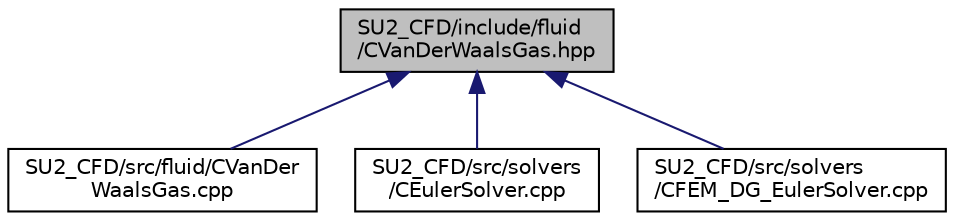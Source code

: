 digraph "SU2_CFD/include/fluid/CVanDerWaalsGas.hpp"
{
 // LATEX_PDF_SIZE
  edge [fontname="Helvetica",fontsize="10",labelfontname="Helvetica",labelfontsize="10"];
  node [fontname="Helvetica",fontsize="10",shape=record];
  Node1 [label="SU2_CFD/include/fluid\l/CVanDerWaalsGas.hpp",height=0.2,width=0.4,color="black", fillcolor="grey75", style="filled", fontcolor="black",tooltip="Declaration of the Polytropic Van der Waals model."];
  Node1 -> Node2 [dir="back",color="midnightblue",fontsize="10",style="solid",fontname="Helvetica"];
  Node2 [label="SU2_CFD/src/fluid/CVanDer\lWaalsGas.cpp",height=0.2,width=0.4,color="black", fillcolor="white", style="filled",URL="$CVanDerWaalsGas_8cpp.html",tooltip="Source of the Polytropic Van der Waals model."];
  Node1 -> Node3 [dir="back",color="midnightblue",fontsize="10",style="solid",fontname="Helvetica"];
  Node3 [label="SU2_CFD/src/solvers\l/CEulerSolver.cpp",height=0.2,width=0.4,color="black", fillcolor="white", style="filled",URL="$CEulerSolver_8cpp.html",tooltip="Main subroutines for solving Finite-Volume Euler flow problems."];
  Node1 -> Node4 [dir="back",color="midnightblue",fontsize="10",style="solid",fontname="Helvetica"];
  Node4 [label="SU2_CFD/src/solvers\l/CFEM_DG_EulerSolver.cpp",height=0.2,width=0.4,color="black", fillcolor="white", style="filled",URL="$CFEM__DG__EulerSolver_8cpp.html",tooltip="Main subroutines for solving finite element Euler flow problems."];
}
